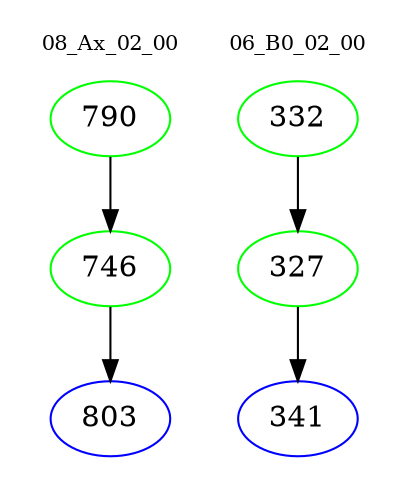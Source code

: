 digraph{
subgraph cluster_0 {
color = white
label = "08_Ax_02_00";
fontsize=10;
T0_790 [label="790", color="green"]
T0_790 -> T0_746 [color="black"]
T0_746 [label="746", color="green"]
T0_746 -> T0_803 [color="black"]
T0_803 [label="803", color="blue"]
}
subgraph cluster_1 {
color = white
label = "06_B0_02_00";
fontsize=10;
T1_332 [label="332", color="green"]
T1_332 -> T1_327 [color="black"]
T1_327 [label="327", color="green"]
T1_327 -> T1_341 [color="black"]
T1_341 [label="341", color="blue"]
}
}
